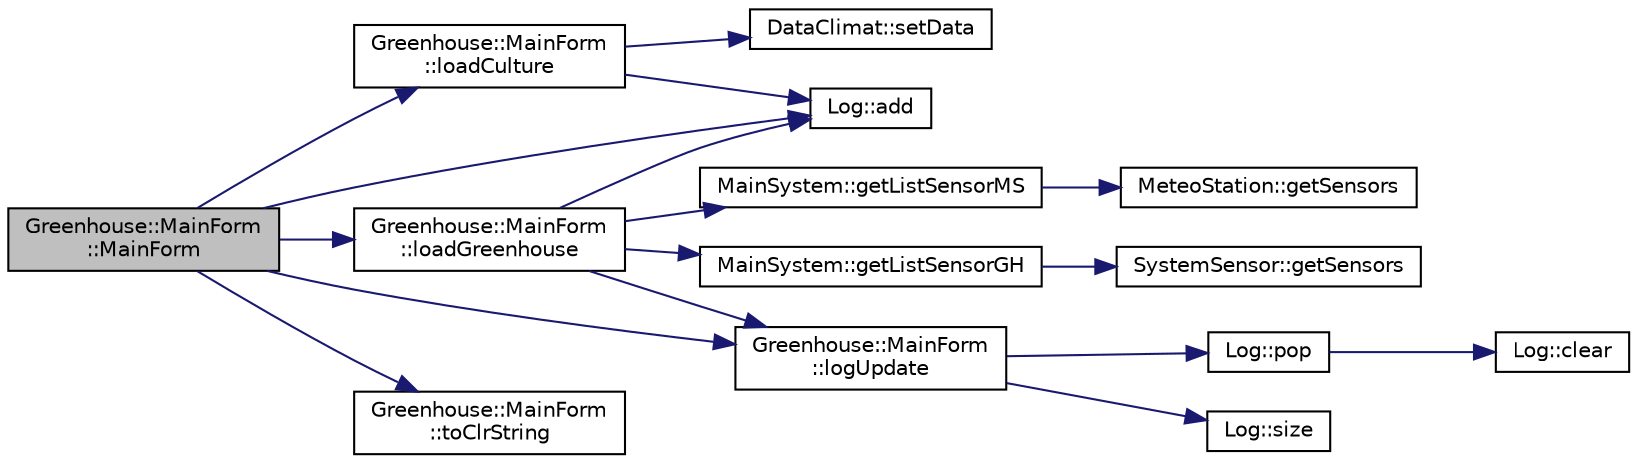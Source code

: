 digraph "Greenhouse::MainForm::MainForm"
{
 // LATEX_PDF_SIZE
  edge [fontname="Helvetica",fontsize="10",labelfontname="Helvetica",labelfontsize="10"];
  node [fontname="Helvetica",fontsize="10",shape=record];
  rankdir="LR";
  Node1 [label="Greenhouse::MainForm\l::MainForm",height=0.2,width=0.4,color="black", fillcolor="grey75", style="filled", fontcolor="black",tooltip=" "];
  Node1 -> Node2 [color="midnightblue",fontsize="10",style="solid",fontname="Helvetica"];
  Node2 [label="Log::add",height=0.2,width=0.4,color="black", fillcolor="white", style="filled",URL="$class_log.html#acc5c973fe799d6371328575598e3ce44",tooltip=" "];
  Node1 -> Node3 [color="midnightblue",fontsize="10",style="solid",fontname="Helvetica"];
  Node3 [label="Greenhouse::MainForm\l::loadCulture",height=0.2,width=0.4,color="black", fillcolor="white", style="filled",URL="$class_greenhouse_1_1_main_form.html#a0d745ae1becdb72d3203f79751064cc8",tooltip="Загрузка из файла списка культур в comboBox и их характеристик в список сultures"];
  Node3 -> Node2 [color="midnightblue",fontsize="10",style="solid",fontname="Helvetica"];
  Node3 -> Node4 [color="midnightblue",fontsize="10",style="solid",fontname="Helvetica"];
  Node4 [label="DataClimat::setData",height=0.2,width=0.4,color="black", fillcolor="white", style="filled",URL="$class_data_climat.html#a7c7128a6a1aba44efe7551a5ddae424f",tooltip=" "];
  Node1 -> Node5 [color="midnightblue",fontsize="10",style="solid",fontname="Helvetica"];
  Node5 [label="Greenhouse::MainForm\l::loadGreenhouse",height=0.2,width=0.4,color="black", fillcolor="white", style="filled",URL="$class_greenhouse_1_1_main_form.html#a3651b7966b810141c9f1d7b3a55e7f62",tooltip=" "];
  Node5 -> Node2 [color="midnightblue",fontsize="10",style="solid",fontname="Helvetica"];
  Node5 -> Node6 [color="midnightblue",fontsize="10",style="solid",fontname="Helvetica"];
  Node6 [label="MainSystem::getListSensorGH",height=0.2,width=0.4,color="black", fillcolor="white", style="filled",URL="$class_main_system.html#afd347394779ce32693854c643acdad28",tooltip=" "];
  Node6 -> Node7 [color="midnightblue",fontsize="10",style="solid",fontname="Helvetica"];
  Node7 [label="SystemSensor::getSensors",height=0.2,width=0.4,color="black", fillcolor="white", style="filled",URL="$class_system_sensor.html#a7ec86e3e3daacd352b819894862fc269",tooltip=" "];
  Node5 -> Node8 [color="midnightblue",fontsize="10",style="solid",fontname="Helvetica"];
  Node8 [label="MainSystem::getListSensorMS",height=0.2,width=0.4,color="black", fillcolor="white", style="filled",URL="$class_main_system.html#ab394ff4b6d14b46fd4ce0061b6442f12",tooltip=" "];
  Node8 -> Node9 [color="midnightblue",fontsize="10",style="solid",fontname="Helvetica"];
  Node9 [label="MeteoStation::getSensors",height=0.2,width=0.4,color="black", fillcolor="white", style="filled",URL="$class_meteo_station.html#add8d3d86bc0e325242ad3cb4ea84c600",tooltip=" "];
  Node5 -> Node10 [color="midnightblue",fontsize="10",style="solid",fontname="Helvetica"];
  Node10 [label="Greenhouse::MainForm\l::logUpdate",height=0.2,width=0.4,color="black", fillcolor="white", style="filled",URL="$class_greenhouse_1_1_main_form.html#a1fc52057690db9b82b28f0487d44abde",tooltip=" "];
  Node10 -> Node11 [color="midnightblue",fontsize="10",style="solid",fontname="Helvetica"];
  Node11 [label="Log::pop",height=0.2,width=0.4,color="black", fillcolor="white", style="filled",URL="$class_log.html#ab772985c2fc8139d768f02ca44f1330d",tooltip=" "];
  Node11 -> Node12 [color="midnightblue",fontsize="10",style="solid",fontname="Helvetica"];
  Node12 [label="Log::clear",height=0.2,width=0.4,color="black", fillcolor="white", style="filled",URL="$class_log.html#ae8e21f6b9c3588008349375f2bdbfa6d",tooltip=" "];
  Node10 -> Node13 [color="midnightblue",fontsize="10",style="solid",fontname="Helvetica"];
  Node13 [label="Log::size",height=0.2,width=0.4,color="black", fillcolor="white", style="filled",URL="$class_log.html#a9736c1d26c4c155c50fc44c3249bae96",tooltip=" "];
  Node1 -> Node10 [color="midnightblue",fontsize="10",style="solid",fontname="Helvetica"];
  Node1 -> Node14 [color="midnightblue",fontsize="10",style="solid",fontname="Helvetica"];
  Node14 [label="Greenhouse::MainForm\l::toClrString",height=0.2,width=0.4,color="black", fillcolor="white", style="filled",URL="$class_greenhouse_1_1_main_form.html#a5fb1fea468e1d36a20fcd3a52bd2141a",tooltip=" "];
}
